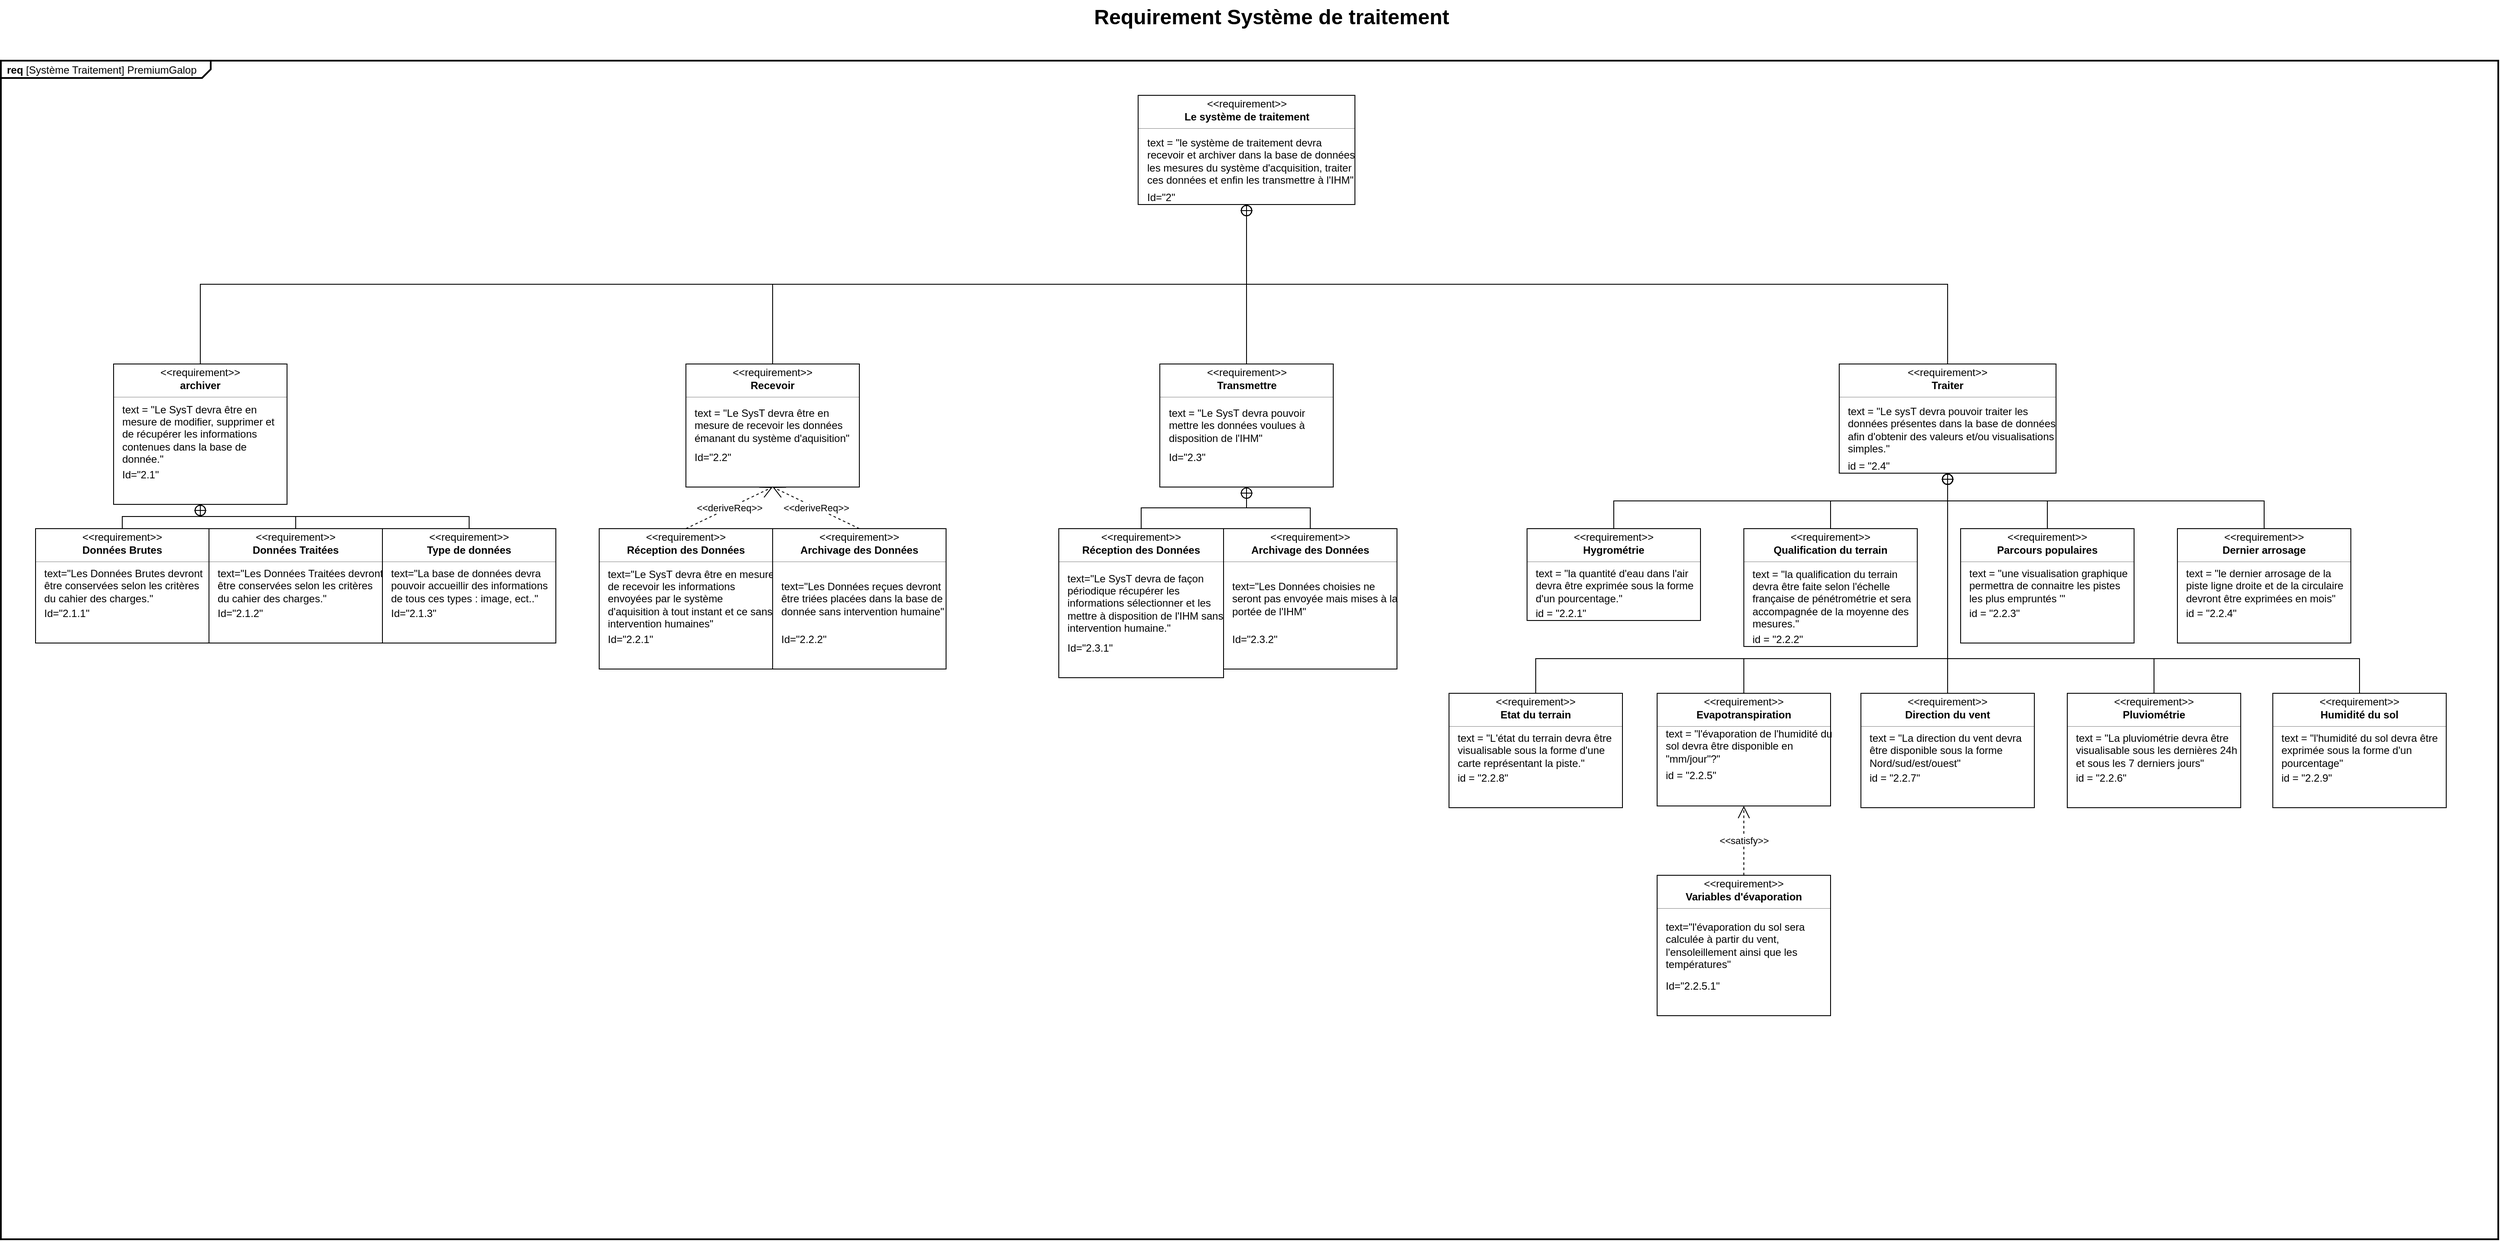 <mxfile version="26.0.10">
  <diagram name="Page-1" id="929967ad-93f9-6ef4-fab6-5d389245f69c">
    <mxGraphModel dx="3604.5" dy="868" grid="1" gridSize="10" guides="1" tooltips="1" connect="1" arrows="1" fold="1" page="1" pageScale="1.5" pageWidth="1169" pageHeight="826" background="none" math="0" shadow="0">
      <root>
        <mxCell id="0" style=";html=1;" />
        <mxCell id="1" style=";html=1;" parent="0" />
        <mxCell id="1672d66443f91eb5-23" value="Requirement Système de traitement" style="text;strokeColor=none;fillColor=none;html=1;fontSize=24;fontStyle=1;verticalAlign=middle;align=center;" parent="1" vertex="1">
          <mxGeometry x="150" y="30" width="1510" height="40" as="geometry" />
        </mxCell>
        <mxCell id="8Gsik2gFyO7fR51Xn3zr-1" value="&lt;p style=&quot;margin:0px;margin-top:4px;margin-left:7px;text-align:left;&quot;&gt;&lt;b style=&quot;text-wrap-mode: wrap;&quot;&gt;req&lt;/b&gt;&lt;span style=&quot;text-wrap-mode: wrap;&quot;&gt;&amp;nbsp;[Système Traitement] PremiumGalop&lt;/span&gt;&lt;/p&gt;" style="html=1;shape=mxgraph.sysml.package;overflow=fill;labelX=242.36;strokeWidth=2;align=center;" parent="1" vertex="1">
          <mxGeometry x="-560" y="100" width="2880" height="1360" as="geometry" />
        </mxCell>
        <mxCell id="8Gsik2gFyO7fR51Xn3zr-5" value="" style="fontStyle=1;align=center;verticalAlign=middle;childLayout=stackLayout;horizontal=1;horizontalStack=0;resizeParent=1;resizeParentMax=0;resizeLast=0;marginBottom=0;" parent="1" vertex="1">
          <mxGeometry x="751.5" y="140" width="250" height="126" as="geometry" />
        </mxCell>
        <mxCell id="8Gsik2gFyO7fR51Xn3zr-6" value="&amp;lt;&amp;lt;requirement&amp;gt;&amp;gt;" style="html=1;align=center;spacing=0;verticalAlign=middle;strokeColor=none;fillColor=none;whiteSpace=wrap;spacingTop=3;" parent="8Gsik2gFyO7fR51Xn3zr-5" vertex="1">
          <mxGeometry width="250" height="16" as="geometry" />
        </mxCell>
        <mxCell id="8Gsik2gFyO7fR51Xn3zr-7" value="Le système de traitement" style="html=1;align=center;spacing=0;verticalAlign=middle;strokeColor=none;fillColor=none;whiteSpace=wrap;fontStyle=1" parent="8Gsik2gFyO7fR51Xn3zr-5" vertex="1">
          <mxGeometry y="16" width="250" height="18" as="geometry" />
        </mxCell>
        <mxCell id="8Gsik2gFyO7fR51Xn3zr-8" value="" style="line;strokeWidth=0.25;fillColor=none;align=left;verticalAlign=middle;spacingTop=-1;spacingLeft=3;spacingRight=3;rotatable=0;labelPosition=right;points=[];portConstraint=eastwest;" parent="8Gsik2gFyO7fR51Xn3zr-5" vertex="1">
          <mxGeometry y="34" width="250" height="8" as="geometry" />
        </mxCell>
        <mxCell id="8Gsik2gFyO7fR51Xn3zr-9" value="&lt;span style=&quot;text-align: justify;&quot;&gt;text = &quot;le système de traitement devra recevoir et archiver dans la base de données les mesures du système d&#39;acquisition, traiter ces données et enfin les transmettre à l&#39;IHM&quot;&lt;/span&gt;" style="html=1;align=left;spacing=0;verticalAlign=middle;strokeColor=none;fillColor=none;whiteSpace=wrap;spacingLeft=10;" parent="8Gsik2gFyO7fR51Xn3zr-5" vertex="1">
          <mxGeometry y="42" width="250" height="68" as="geometry" />
        </mxCell>
        <mxCell id="8Gsik2gFyO7fR51Xn3zr-10" value="Id=&quot;2&quot;" style="html=1;align=left;spacing=0;verticalAlign=middle;strokeColor=none;fillColor=none;whiteSpace=wrap;spacingLeft=10;" parent="8Gsik2gFyO7fR51Xn3zr-5" vertex="1">
          <mxGeometry y="110" width="250" height="16" as="geometry" />
        </mxCell>
        <mxCell id="8Gsik2gFyO7fR51Xn3zr-12" value="" style="fontStyle=1;align=center;verticalAlign=middle;childLayout=stackLayout;horizontal=1;horizontalStack=0;resizeParent=1;resizeParentMax=0;resizeLast=0;marginBottom=0;" parent="1" vertex="1">
          <mxGeometry x="1560" y="450" width="250" height="126" as="geometry" />
        </mxCell>
        <mxCell id="8Gsik2gFyO7fR51Xn3zr-13" value="&amp;lt;&amp;lt;requirement&amp;gt;&amp;gt;" style="html=1;align=center;spacing=0;verticalAlign=middle;strokeColor=none;fillColor=none;whiteSpace=wrap;spacingTop=3;" parent="8Gsik2gFyO7fR51Xn3zr-12" vertex="1">
          <mxGeometry width="250" height="16" as="geometry" />
        </mxCell>
        <mxCell id="8Gsik2gFyO7fR51Xn3zr-14" value="Traiter" style="html=1;align=center;spacing=0;verticalAlign=middle;strokeColor=none;fillColor=none;whiteSpace=wrap;fontStyle=1" parent="8Gsik2gFyO7fR51Xn3zr-12" vertex="1">
          <mxGeometry y="16" width="250" height="18" as="geometry" />
        </mxCell>
        <mxCell id="8Gsik2gFyO7fR51Xn3zr-15" value="" style="line;strokeWidth=0.25;fillColor=none;align=left;verticalAlign=middle;spacingTop=-1;spacingLeft=3;spacingRight=3;rotatable=0;labelPosition=right;points=[];portConstraint=eastwest;" parent="8Gsik2gFyO7fR51Xn3zr-12" vertex="1">
          <mxGeometry y="34" width="250" height="8" as="geometry" />
        </mxCell>
        <mxCell id="8Gsik2gFyO7fR51Xn3zr-16" value="&lt;span style=&quot;text-align: justify;&quot;&gt;text = &quot;Le sysT devra pouvoir traiter les données présentes dans la base de données afin d&#39;obtenir des valeurs et/ou visualisations simples.&quot;&lt;/span&gt;" style="html=1;align=left;spacing=0;verticalAlign=middle;strokeColor=none;fillColor=none;whiteSpace=wrap;spacingLeft=10;" parent="8Gsik2gFyO7fR51Xn3zr-12" vertex="1">
          <mxGeometry y="42" width="250" height="68" as="geometry" />
        </mxCell>
        <mxCell id="8Gsik2gFyO7fR51Xn3zr-17" value="id = &quot;2.4&quot;" style="html=1;align=left;spacing=0;verticalAlign=middle;strokeColor=none;fillColor=none;whiteSpace=wrap;spacingLeft=10;" parent="8Gsik2gFyO7fR51Xn3zr-12" vertex="1">
          <mxGeometry y="110" width="250" height="16" as="geometry" />
        </mxCell>
        <mxCell id="8Gsik2gFyO7fR51Xn3zr-24" value="" style="fontStyle=1;align=center;verticalAlign=middle;childLayout=stackLayout;horizontal=1;horizontalStack=0;resizeParent=1;resizeParentMax=0;resizeLast=0;marginBottom=0;" parent="1" vertex="1">
          <mxGeometry x="1200" y="640" width="200" height="106" as="geometry" />
        </mxCell>
        <mxCell id="8Gsik2gFyO7fR51Xn3zr-25" value="&amp;lt;&amp;lt;requirement&amp;gt;&amp;gt;" style="html=1;align=center;spacing=0;verticalAlign=middle;strokeColor=none;fillColor=none;whiteSpace=wrap;spacingTop=3;" parent="8Gsik2gFyO7fR51Xn3zr-24" vertex="1">
          <mxGeometry width="200" height="16" as="geometry" />
        </mxCell>
        <mxCell id="8Gsik2gFyO7fR51Xn3zr-26" value="Hygrométrie" style="html=1;align=center;spacing=0;verticalAlign=middle;strokeColor=none;fillColor=none;whiteSpace=wrap;fontStyle=1" parent="8Gsik2gFyO7fR51Xn3zr-24" vertex="1">
          <mxGeometry y="16" width="200" height="18" as="geometry" />
        </mxCell>
        <mxCell id="8Gsik2gFyO7fR51Xn3zr-27" value="" style="line;strokeWidth=0.25;fillColor=none;align=left;verticalAlign=middle;spacingTop=-1;spacingLeft=3;spacingRight=3;rotatable=0;labelPosition=right;points=[];portConstraint=eastwest;" parent="8Gsik2gFyO7fR51Xn3zr-24" vertex="1">
          <mxGeometry y="34" width="200" height="8" as="geometry" />
        </mxCell>
        <mxCell id="8Gsik2gFyO7fR51Xn3zr-28" value="&lt;span style=&quot;text-align: justify;&quot;&gt;text = &quot;la quantité d&#39;eau dans l&#39;air devra être exprimée sous la forme d&#39;un pourcentage.&quot;&lt;/span&gt;" style="html=1;align=left;spacing=0;verticalAlign=middle;strokeColor=none;fillColor=none;whiteSpace=wrap;spacingLeft=10;" parent="8Gsik2gFyO7fR51Xn3zr-24" vertex="1">
          <mxGeometry y="42" width="200" height="48" as="geometry" />
        </mxCell>
        <mxCell id="8Gsik2gFyO7fR51Xn3zr-29" value="id = &quot;2.2.1&quot;" style="html=1;align=left;spacing=0;verticalAlign=middle;strokeColor=none;fillColor=none;whiteSpace=wrap;spacingLeft=10;" parent="8Gsik2gFyO7fR51Xn3zr-24" vertex="1">
          <mxGeometry y="90" width="200" height="16" as="geometry" />
        </mxCell>
        <mxCell id="8Gsik2gFyO7fR51Xn3zr-31" value="" style="fontStyle=1;align=center;verticalAlign=middle;childLayout=stackLayout;horizontal=1;horizontalStack=0;resizeParent=1;resizeParentMax=0;resizeLast=0;marginBottom=0;" parent="1" vertex="1">
          <mxGeometry x="1450" y="640" width="200" height="136" as="geometry" />
        </mxCell>
        <mxCell id="8Gsik2gFyO7fR51Xn3zr-32" value="&amp;lt;&amp;lt;requirement&amp;gt;&amp;gt;" style="html=1;align=center;spacing=0;verticalAlign=middle;strokeColor=none;fillColor=none;whiteSpace=wrap;spacingTop=3;" parent="8Gsik2gFyO7fR51Xn3zr-31" vertex="1">
          <mxGeometry width="200" height="16" as="geometry" />
        </mxCell>
        <mxCell id="8Gsik2gFyO7fR51Xn3zr-33" value="Qualification du terrain" style="html=1;align=center;spacing=0;verticalAlign=middle;strokeColor=none;fillColor=none;whiteSpace=wrap;fontStyle=1" parent="8Gsik2gFyO7fR51Xn3zr-31" vertex="1">
          <mxGeometry y="16" width="200" height="18" as="geometry" />
        </mxCell>
        <mxCell id="8Gsik2gFyO7fR51Xn3zr-34" value="" style="line;strokeWidth=0.25;fillColor=none;align=left;verticalAlign=middle;spacingTop=-1;spacingLeft=3;spacingRight=3;rotatable=0;labelPosition=right;points=[];portConstraint=eastwest;" parent="8Gsik2gFyO7fR51Xn3zr-31" vertex="1">
          <mxGeometry y="34" width="200" height="8" as="geometry" />
        </mxCell>
        <mxCell id="8Gsik2gFyO7fR51Xn3zr-35" value="&lt;span style=&quot;color: light-dark(rgb(0, 0, 0), rgb(255, 255, 255)); text-align: justify; background-color: transparent;&quot;&gt;text = &quot;la qualification du terrain devra être f&lt;/span&gt;&lt;span style=&quot;color: light-dark(rgb(0, 0, 0), rgb(255, 255, 255)); text-align: justify; background-color: transparent;&quot;&gt;aite selon l&#39;échelle française de pénétrométrie et sera accompagnée de la moyenne des mesures.&quot;&lt;/span&gt;" style="html=1;align=left;spacing=0;verticalAlign=middle;strokeColor=none;fillColor=none;whiteSpace=wrap;spacingLeft=10;" parent="8Gsik2gFyO7fR51Xn3zr-31" vertex="1">
          <mxGeometry y="42" width="200" height="78" as="geometry" />
        </mxCell>
        <mxCell id="8Gsik2gFyO7fR51Xn3zr-36" value="id = &quot;2.2.2&quot;" style="html=1;align=left;spacing=0;verticalAlign=middle;strokeColor=none;fillColor=none;whiteSpace=wrap;spacingLeft=10;" parent="8Gsik2gFyO7fR51Xn3zr-31" vertex="1">
          <mxGeometry y="120" width="200" height="16" as="geometry" />
        </mxCell>
        <mxCell id="8Gsik2gFyO7fR51Xn3zr-38" value="" style="fontStyle=1;align=center;verticalAlign=middle;childLayout=stackLayout;horizontal=1;horizontalStack=0;resizeParent=1;resizeParentMax=0;resizeLast=0;marginBottom=0;" parent="1" vertex="1">
          <mxGeometry x="1700" y="640" width="200" height="132" as="geometry" />
        </mxCell>
        <mxCell id="8Gsik2gFyO7fR51Xn3zr-39" value="&amp;lt;&amp;lt;requirement&amp;gt;&amp;gt;" style="html=1;align=center;spacing=0;verticalAlign=middle;strokeColor=none;fillColor=none;whiteSpace=wrap;spacingTop=3;" parent="8Gsik2gFyO7fR51Xn3zr-38" vertex="1">
          <mxGeometry width="200" height="16" as="geometry" />
        </mxCell>
        <mxCell id="8Gsik2gFyO7fR51Xn3zr-40" value="Parcours populaires" style="html=1;align=center;spacing=0;verticalAlign=middle;strokeColor=none;fillColor=none;whiteSpace=wrap;fontStyle=1" parent="8Gsik2gFyO7fR51Xn3zr-38" vertex="1">
          <mxGeometry y="16" width="200" height="18" as="geometry" />
        </mxCell>
        <mxCell id="8Gsik2gFyO7fR51Xn3zr-41" value="" style="line;strokeWidth=0.25;fillColor=none;align=left;verticalAlign=middle;spacingTop=-1;spacingLeft=3;spacingRight=3;rotatable=0;labelPosition=right;points=[];portConstraint=eastwest;" parent="8Gsik2gFyO7fR51Xn3zr-38" vertex="1">
          <mxGeometry y="34" width="200" height="8" as="geometry" />
        </mxCell>
        <mxCell id="8Gsik2gFyO7fR51Xn3zr-42" value="&lt;span style=&quot;text-align: justify;&quot;&gt;text = &quot;une visualisation graphique permettra de connaitre les pistes les plus empruntés &#39;&quot;&lt;/span&gt;" style="html=1;align=left;spacing=0;verticalAlign=middle;strokeColor=none;fillColor=none;whiteSpace=wrap;spacingLeft=10;" parent="8Gsik2gFyO7fR51Xn3zr-38" vertex="1">
          <mxGeometry y="42" width="200" height="48" as="geometry" />
        </mxCell>
        <mxCell id="8Gsik2gFyO7fR51Xn3zr-43" value="id = &quot;2.2.3&quot;" style="html=1;align=left;spacing=0;verticalAlign=middle;strokeColor=none;fillColor=none;whiteSpace=wrap;spacingLeft=10;" parent="8Gsik2gFyO7fR51Xn3zr-38" vertex="1">
          <mxGeometry y="90" width="200" height="16" as="geometry" />
        </mxCell>
        <mxCell id="8Gsik2gFyO7fR51Xn3zr-44" value="" style="html=1;align=center;spacing=0;verticalAlign=middle;strokeColor=none;fillColor=none;whiteSpace=wrap;" parent="8Gsik2gFyO7fR51Xn3zr-38" vertex="1">
          <mxGeometry y="106" width="200" height="26" as="geometry" />
        </mxCell>
        <mxCell id="8Gsik2gFyO7fR51Xn3zr-46" value="" style="fontStyle=1;align=center;verticalAlign=middle;childLayout=stackLayout;horizontal=1;horizontalStack=0;resizeParent=1;resizeParentMax=0;resizeLast=0;marginBottom=0;" parent="1" vertex="1">
          <mxGeometry x="2060" y="830" width="200" height="132" as="geometry" />
        </mxCell>
        <mxCell id="8Gsik2gFyO7fR51Xn3zr-47" value="&amp;lt;&amp;lt;requirement&amp;gt;&amp;gt;" style="html=1;align=center;spacing=0;verticalAlign=middle;strokeColor=none;fillColor=none;whiteSpace=wrap;spacingTop=3;" parent="8Gsik2gFyO7fR51Xn3zr-46" vertex="1">
          <mxGeometry width="200" height="16" as="geometry" />
        </mxCell>
        <mxCell id="8Gsik2gFyO7fR51Xn3zr-48" value="Humidité du sol" style="html=1;align=center;spacing=0;verticalAlign=middle;strokeColor=none;fillColor=none;whiteSpace=wrap;fontStyle=1" parent="8Gsik2gFyO7fR51Xn3zr-46" vertex="1">
          <mxGeometry y="16" width="200" height="18" as="geometry" />
        </mxCell>
        <mxCell id="8Gsik2gFyO7fR51Xn3zr-49" value="" style="line;strokeWidth=0.25;fillColor=none;align=left;verticalAlign=middle;spacingTop=-1;spacingLeft=3;spacingRight=3;rotatable=0;labelPosition=right;points=[];portConstraint=eastwest;" parent="8Gsik2gFyO7fR51Xn3zr-46" vertex="1">
          <mxGeometry y="34" width="200" height="8" as="geometry" />
        </mxCell>
        <mxCell id="8Gsik2gFyO7fR51Xn3zr-50" value="&lt;span style=&quot;text-align: justify;&quot;&gt;text = &quot;l&#39;humidité du sol devra être exprimée sous la forme d&#39;un pourcentage&quot;&lt;/span&gt;" style="html=1;align=left;spacing=0;verticalAlign=middle;strokeColor=none;fillColor=none;whiteSpace=wrap;spacingLeft=10;" parent="8Gsik2gFyO7fR51Xn3zr-46" vertex="1">
          <mxGeometry y="42" width="200" height="48" as="geometry" />
        </mxCell>
        <mxCell id="8Gsik2gFyO7fR51Xn3zr-51" value="id = &quot;2.2.9&quot;" style="html=1;align=left;spacing=0;verticalAlign=middle;strokeColor=none;fillColor=none;whiteSpace=wrap;spacingLeft=10;" parent="8Gsik2gFyO7fR51Xn3zr-46" vertex="1">
          <mxGeometry y="90" width="200" height="16" as="geometry" />
        </mxCell>
        <mxCell id="8Gsik2gFyO7fR51Xn3zr-52" value="" style="html=1;align=center;spacing=0;verticalAlign=middle;strokeColor=none;fillColor=none;whiteSpace=wrap;" parent="8Gsik2gFyO7fR51Xn3zr-46" vertex="1">
          <mxGeometry y="106" width="200" height="26" as="geometry" />
        </mxCell>
        <mxCell id="8Gsik2gFyO7fR51Xn3zr-53" value="" style="fontStyle=1;align=center;verticalAlign=middle;childLayout=stackLayout;horizontal=1;horizontalStack=0;resizeParent=1;resizeParentMax=0;resizeLast=0;marginBottom=0;" parent="1" vertex="1">
          <mxGeometry x="1110" y="830" width="200" height="132" as="geometry" />
        </mxCell>
        <mxCell id="8Gsik2gFyO7fR51Xn3zr-54" value="&amp;lt;&amp;lt;requirement&amp;gt;&amp;gt;" style="html=1;align=center;spacing=0;verticalAlign=middle;strokeColor=none;fillColor=none;whiteSpace=wrap;spacingTop=3;" parent="8Gsik2gFyO7fR51Xn3zr-53" vertex="1">
          <mxGeometry width="200" height="16" as="geometry" />
        </mxCell>
        <mxCell id="8Gsik2gFyO7fR51Xn3zr-55" value="Etat du terrain" style="html=1;align=center;spacing=0;verticalAlign=middle;strokeColor=none;fillColor=none;whiteSpace=wrap;fontStyle=1" parent="8Gsik2gFyO7fR51Xn3zr-53" vertex="1">
          <mxGeometry y="16" width="200" height="18" as="geometry" />
        </mxCell>
        <mxCell id="8Gsik2gFyO7fR51Xn3zr-56" value="" style="line;strokeWidth=0.25;fillColor=none;align=left;verticalAlign=middle;spacingTop=-1;spacingLeft=3;spacingRight=3;rotatable=0;labelPosition=right;points=[];portConstraint=eastwest;" parent="8Gsik2gFyO7fR51Xn3zr-53" vertex="1">
          <mxGeometry y="34" width="200" height="8" as="geometry" />
        </mxCell>
        <mxCell id="8Gsik2gFyO7fR51Xn3zr-57" value="&lt;span style=&quot;text-align: justify;&quot;&gt;text = &quot;L&#39;état du terrain devra être visualisable sous la forme d&#39;une carte représentant la piste.&quot;&lt;/span&gt;" style="html=1;align=left;spacing=0;verticalAlign=middle;strokeColor=none;fillColor=none;whiteSpace=wrap;spacingLeft=10;" parent="8Gsik2gFyO7fR51Xn3zr-53" vertex="1">
          <mxGeometry y="42" width="200" height="48" as="geometry" />
        </mxCell>
        <mxCell id="8Gsik2gFyO7fR51Xn3zr-58" value="id = &quot;2.2.8&quot;" style="html=1;align=left;spacing=0;verticalAlign=middle;strokeColor=none;fillColor=none;whiteSpace=wrap;spacingLeft=10;" parent="8Gsik2gFyO7fR51Xn3zr-53" vertex="1">
          <mxGeometry y="90" width="200" height="16" as="geometry" />
        </mxCell>
        <mxCell id="8Gsik2gFyO7fR51Xn3zr-59" value="" style="html=1;align=center;spacing=0;verticalAlign=middle;strokeColor=none;fillColor=none;whiteSpace=wrap;" parent="8Gsik2gFyO7fR51Xn3zr-53" vertex="1">
          <mxGeometry y="106" width="200" height="26" as="geometry" />
        </mxCell>
        <mxCell id="8Gsik2gFyO7fR51Xn3zr-60" value="" style="fontStyle=1;align=center;verticalAlign=middle;childLayout=stackLayout;horizontal=1;horizontalStack=0;resizeParent=1;resizeParentMax=0;resizeLast=0;marginBottom=0;" parent="1" vertex="1">
          <mxGeometry x="1585" y="830" width="200" height="132" as="geometry" />
        </mxCell>
        <mxCell id="8Gsik2gFyO7fR51Xn3zr-61" value="&amp;lt;&amp;lt;requirement&amp;gt;&amp;gt;" style="html=1;align=center;spacing=0;verticalAlign=middle;strokeColor=none;fillColor=none;whiteSpace=wrap;spacingTop=3;" parent="8Gsik2gFyO7fR51Xn3zr-60" vertex="1">
          <mxGeometry width="200" height="16" as="geometry" />
        </mxCell>
        <mxCell id="8Gsik2gFyO7fR51Xn3zr-62" value="Direction du vent" style="html=1;align=center;spacing=0;verticalAlign=middle;strokeColor=none;fillColor=none;whiteSpace=wrap;fontStyle=1" parent="8Gsik2gFyO7fR51Xn3zr-60" vertex="1">
          <mxGeometry y="16" width="200" height="18" as="geometry" />
        </mxCell>
        <mxCell id="8Gsik2gFyO7fR51Xn3zr-63" value="" style="line;strokeWidth=0.25;fillColor=none;align=left;verticalAlign=middle;spacingTop=-1;spacingLeft=3;spacingRight=3;rotatable=0;labelPosition=right;points=[];portConstraint=eastwest;" parent="8Gsik2gFyO7fR51Xn3zr-60" vertex="1">
          <mxGeometry y="34" width="200" height="8" as="geometry" />
        </mxCell>
        <mxCell id="8Gsik2gFyO7fR51Xn3zr-64" value="&lt;span style=&quot;text-align: justify;&quot;&gt;text = &quot;La direction du vent devra être disponible sous la forme Nord/sud/est/ouest&quot;&lt;/span&gt;" style="html=1;align=left;spacing=0;verticalAlign=middle;strokeColor=none;fillColor=none;whiteSpace=wrap;spacingLeft=10;" parent="8Gsik2gFyO7fR51Xn3zr-60" vertex="1">
          <mxGeometry y="42" width="200" height="48" as="geometry" />
        </mxCell>
        <mxCell id="8Gsik2gFyO7fR51Xn3zr-65" value="id = &quot;2.2.7&quot;" style="html=1;align=left;spacing=0;verticalAlign=middle;strokeColor=none;fillColor=none;whiteSpace=wrap;spacingLeft=10;" parent="8Gsik2gFyO7fR51Xn3zr-60" vertex="1">
          <mxGeometry y="90" width="200" height="16" as="geometry" />
        </mxCell>
        <mxCell id="8Gsik2gFyO7fR51Xn3zr-66" value="" style="html=1;align=center;spacing=0;verticalAlign=middle;strokeColor=none;fillColor=none;whiteSpace=wrap;" parent="8Gsik2gFyO7fR51Xn3zr-60" vertex="1">
          <mxGeometry y="106" width="200" height="26" as="geometry" />
        </mxCell>
        <mxCell id="8Gsik2gFyO7fR51Xn3zr-67" value="" style="fontStyle=1;align=center;verticalAlign=middle;childLayout=stackLayout;horizontal=1;horizontalStack=0;resizeParent=1;resizeParentMax=0;resizeLast=0;marginBottom=0;" parent="1" vertex="1">
          <mxGeometry x="1950" y="640" width="200" height="132" as="geometry" />
        </mxCell>
        <mxCell id="8Gsik2gFyO7fR51Xn3zr-68" value="&amp;lt;&amp;lt;requirement&amp;gt;&amp;gt;" style="html=1;align=center;spacing=0;verticalAlign=middle;strokeColor=none;fillColor=none;whiteSpace=wrap;spacingTop=3;" parent="8Gsik2gFyO7fR51Xn3zr-67" vertex="1">
          <mxGeometry width="200" height="16" as="geometry" />
        </mxCell>
        <mxCell id="8Gsik2gFyO7fR51Xn3zr-69" value="Dernier arrosage" style="html=1;align=center;spacing=0;verticalAlign=middle;strokeColor=none;fillColor=none;whiteSpace=wrap;fontStyle=1" parent="8Gsik2gFyO7fR51Xn3zr-67" vertex="1">
          <mxGeometry y="16" width="200" height="18" as="geometry" />
        </mxCell>
        <mxCell id="8Gsik2gFyO7fR51Xn3zr-70" value="" style="line;strokeWidth=0.25;fillColor=none;align=left;verticalAlign=middle;spacingTop=-1;spacingLeft=3;spacingRight=3;rotatable=0;labelPosition=right;points=[];portConstraint=eastwest;" parent="8Gsik2gFyO7fR51Xn3zr-67" vertex="1">
          <mxGeometry y="34" width="200" height="8" as="geometry" />
        </mxCell>
        <mxCell id="8Gsik2gFyO7fR51Xn3zr-71" value="&lt;span style=&quot;text-align: justify;&quot;&gt;text = &quot;le dernier arrosage de la piste ligne droite et de la circulaire devront être exprimées en mois&quot;&lt;/span&gt;" style="html=1;align=left;spacing=0;verticalAlign=middle;strokeColor=none;fillColor=none;whiteSpace=wrap;spacingLeft=10;" parent="8Gsik2gFyO7fR51Xn3zr-67" vertex="1">
          <mxGeometry y="42" width="200" height="48" as="geometry" />
        </mxCell>
        <mxCell id="8Gsik2gFyO7fR51Xn3zr-72" value="id = &quot;2.2.4&quot;" style="html=1;align=left;spacing=0;verticalAlign=middle;strokeColor=none;fillColor=none;whiteSpace=wrap;spacingLeft=10;" parent="8Gsik2gFyO7fR51Xn3zr-67" vertex="1">
          <mxGeometry y="90" width="200" height="16" as="geometry" />
        </mxCell>
        <mxCell id="8Gsik2gFyO7fR51Xn3zr-73" value="" style="html=1;align=center;spacing=0;verticalAlign=middle;strokeColor=none;fillColor=none;whiteSpace=wrap;" parent="8Gsik2gFyO7fR51Xn3zr-67" vertex="1">
          <mxGeometry y="106" width="200" height="26" as="geometry" />
        </mxCell>
        <mxCell id="8Gsik2gFyO7fR51Xn3zr-74" value="" style="fontStyle=1;align=center;verticalAlign=middle;childLayout=stackLayout;horizontal=1;horizontalStack=0;resizeParent=1;resizeParentMax=0;resizeLast=0;marginBottom=0;" parent="1" vertex="1">
          <mxGeometry x="1350" y="830" width="200" height="130" as="geometry" />
        </mxCell>
        <mxCell id="8Gsik2gFyO7fR51Xn3zr-75" value="&amp;lt;&amp;lt;requirement&amp;gt;&amp;gt;" style="html=1;align=center;spacing=0;verticalAlign=middle;strokeColor=none;fillColor=none;whiteSpace=wrap;spacingTop=3;" parent="8Gsik2gFyO7fR51Xn3zr-74" vertex="1">
          <mxGeometry width="200" height="16" as="geometry" />
        </mxCell>
        <mxCell id="8Gsik2gFyO7fR51Xn3zr-76" value="Evapotranspiration" style="html=1;align=center;spacing=0;verticalAlign=middle;strokeColor=none;fillColor=none;whiteSpace=wrap;fontStyle=1" parent="8Gsik2gFyO7fR51Xn3zr-74" vertex="1">
          <mxGeometry y="16" width="200" height="18" as="geometry" />
        </mxCell>
        <mxCell id="8Gsik2gFyO7fR51Xn3zr-77" value="" style="line;strokeWidth=0.25;fillColor=none;align=left;verticalAlign=middle;spacingTop=-1;spacingLeft=3;spacingRight=3;rotatable=0;labelPosition=right;points=[];portConstraint=eastwest;" parent="8Gsik2gFyO7fR51Xn3zr-74" vertex="1">
          <mxGeometry y="34" width="200" height="8" as="geometry" />
        </mxCell>
        <mxCell id="8Gsik2gFyO7fR51Xn3zr-78" value="&lt;span style=&quot;text-align: justify;&quot;&gt;text = &quot;l&#39;évaporation de l&#39;humidité du sol devra être disponible en &quot;mm/jour&quot;?&quot;&lt;/span&gt;" style="html=1;align=left;spacing=0;verticalAlign=middle;strokeColor=none;fillColor=none;whiteSpace=wrap;spacingLeft=10;" parent="8Gsik2gFyO7fR51Xn3zr-74" vertex="1">
          <mxGeometry y="42" width="200" height="38" as="geometry" />
        </mxCell>
        <mxCell id="8Gsik2gFyO7fR51Xn3zr-79" value="id = &quot;2.2.5&quot;" style="html=1;align=left;spacing=0;verticalAlign=middle;strokeColor=none;fillColor=none;whiteSpace=wrap;spacingLeft=10;" parent="8Gsik2gFyO7fR51Xn3zr-74" vertex="1">
          <mxGeometry y="80" width="200" height="30" as="geometry" />
        </mxCell>
        <mxCell id="8Gsik2gFyO7fR51Xn3zr-80" value="" style="html=1;align=center;spacing=0;verticalAlign=middle;strokeColor=none;fillColor=none;whiteSpace=wrap;" parent="8Gsik2gFyO7fR51Xn3zr-74" vertex="1">
          <mxGeometry y="110" width="200" height="20" as="geometry" />
        </mxCell>
        <mxCell id="8Gsik2gFyO7fR51Xn3zr-81" value="" style="fontStyle=1;align=center;verticalAlign=middle;childLayout=stackLayout;horizontal=1;horizontalStack=0;resizeParent=1;resizeParentMax=0;resizeLast=0;marginBottom=0;" parent="1" vertex="1">
          <mxGeometry x="1823" y="830" width="200" height="132" as="geometry" />
        </mxCell>
        <mxCell id="8Gsik2gFyO7fR51Xn3zr-82" value="&amp;lt;&amp;lt;requirement&amp;gt;&amp;gt;" style="html=1;align=center;spacing=0;verticalAlign=middle;strokeColor=none;fillColor=none;whiteSpace=wrap;spacingTop=3;" parent="8Gsik2gFyO7fR51Xn3zr-81" vertex="1">
          <mxGeometry width="200" height="16" as="geometry" />
        </mxCell>
        <mxCell id="8Gsik2gFyO7fR51Xn3zr-83" value="Pluviométrie" style="html=1;align=center;spacing=0;verticalAlign=middle;strokeColor=none;fillColor=none;whiteSpace=wrap;fontStyle=1" parent="8Gsik2gFyO7fR51Xn3zr-81" vertex="1">
          <mxGeometry y="16" width="200" height="18" as="geometry" />
        </mxCell>
        <mxCell id="8Gsik2gFyO7fR51Xn3zr-84" value="" style="line;strokeWidth=0.25;fillColor=none;align=left;verticalAlign=middle;spacingTop=-1;spacingLeft=3;spacingRight=3;rotatable=0;labelPosition=right;points=[];portConstraint=eastwest;" parent="8Gsik2gFyO7fR51Xn3zr-81" vertex="1">
          <mxGeometry y="34" width="200" height="8" as="geometry" />
        </mxCell>
        <mxCell id="8Gsik2gFyO7fR51Xn3zr-85" value="&lt;span style=&quot;text-align: justify;&quot;&gt;text = &quot;La pluviométrie devra être visualisable sous les dernières 24h et sous les 7 derniers jours&quot;&lt;/span&gt;" style="html=1;align=left;spacing=0;verticalAlign=middle;strokeColor=none;fillColor=none;whiteSpace=wrap;spacingLeft=10;" parent="8Gsik2gFyO7fR51Xn3zr-81" vertex="1">
          <mxGeometry y="42" width="200" height="48" as="geometry" />
        </mxCell>
        <mxCell id="8Gsik2gFyO7fR51Xn3zr-86" value="id = &quot;2.2.6&quot;" style="html=1;align=left;spacing=0;verticalAlign=middle;strokeColor=none;fillColor=none;whiteSpace=wrap;spacingLeft=10;" parent="8Gsik2gFyO7fR51Xn3zr-81" vertex="1">
          <mxGeometry y="90" width="200" height="16" as="geometry" />
        </mxCell>
        <mxCell id="8Gsik2gFyO7fR51Xn3zr-87" value="" style="html=1;align=center;spacing=0;verticalAlign=middle;strokeColor=none;fillColor=none;whiteSpace=wrap;" parent="8Gsik2gFyO7fR51Xn3zr-81" vertex="1">
          <mxGeometry y="106" width="200" height="26" as="geometry" />
        </mxCell>
        <mxCell id="8Gsik2gFyO7fR51Xn3zr-90" value="" style="fontStyle=1;align=center;verticalAlign=middle;childLayout=stackLayout;horizontal=1;horizontalStack=0;resizeParent=1;resizeParentMax=0;resizeLast=0;marginBottom=0;" parent="1" vertex="1">
          <mxGeometry x="-430" y="450" width="200" height="162" as="geometry" />
        </mxCell>
        <mxCell id="8Gsik2gFyO7fR51Xn3zr-91" value="&amp;lt;&amp;lt;requirement&amp;gt;&amp;gt;" style="html=1;align=center;spacing=0;verticalAlign=middle;strokeColor=none;fillColor=none;whiteSpace=wrap;spacingTop=3;" parent="8Gsik2gFyO7fR51Xn3zr-90" vertex="1">
          <mxGeometry width="200" height="16" as="geometry" />
        </mxCell>
        <mxCell id="8Gsik2gFyO7fR51Xn3zr-92" value="archiver" style="html=1;align=center;spacing=0;verticalAlign=middle;strokeColor=none;fillColor=none;whiteSpace=wrap;fontStyle=1" parent="8Gsik2gFyO7fR51Xn3zr-90" vertex="1">
          <mxGeometry y="16" width="200" height="18" as="geometry" />
        </mxCell>
        <mxCell id="8Gsik2gFyO7fR51Xn3zr-93" value="" style="line;strokeWidth=0.25;fillColor=none;align=left;verticalAlign=middle;spacingTop=-1;spacingLeft=3;spacingRight=3;rotatable=0;labelPosition=right;points=[];portConstraint=eastwest;" parent="8Gsik2gFyO7fR51Xn3zr-90" vertex="1">
          <mxGeometry y="34" width="200" height="8" as="geometry" />
        </mxCell>
        <mxCell id="8Gsik2gFyO7fR51Xn3zr-94" value="&lt;span style=&quot;text-align: justify;&quot;&gt;text = &quot;Le SysT devra être en mesure de modifier, supprimer et de récupérer les informations contenues dans la base de donnée.&quot;&lt;/span&gt;" style="html=1;align=left;spacing=0;verticalAlign=middle;strokeColor=none;fillColor=none;whiteSpace=wrap;spacingLeft=10;" parent="8Gsik2gFyO7fR51Xn3zr-90" vertex="1">
          <mxGeometry y="42" width="200" height="78" as="geometry" />
        </mxCell>
        <mxCell id="8Gsik2gFyO7fR51Xn3zr-95" value="Id=&quot;2.1&quot;" style="html=1;align=left;spacing=0;verticalAlign=middle;strokeColor=none;fillColor=none;whiteSpace=wrap;spacingLeft=10;" parent="8Gsik2gFyO7fR51Xn3zr-90" vertex="1">
          <mxGeometry y="120" width="200" height="16" as="geometry" />
        </mxCell>
        <mxCell id="8Gsik2gFyO7fR51Xn3zr-96" value="" style="html=1;align=center;spacing=0;verticalAlign=middle;strokeColor=none;fillColor=none;whiteSpace=wrap;" parent="8Gsik2gFyO7fR51Xn3zr-90" vertex="1">
          <mxGeometry y="136" width="200" height="26" as="geometry" />
        </mxCell>
        <mxCell id="8Gsik2gFyO7fR51Xn3zr-97" value="" style="fontStyle=1;align=center;verticalAlign=middle;childLayout=stackLayout;horizontal=1;horizontalStack=0;resizeParent=1;resizeParentMax=0;resizeLast=0;marginBottom=0;" parent="1" vertex="1">
          <mxGeometry x="776.5" y="450" width="200" height="142" as="geometry" />
        </mxCell>
        <mxCell id="8Gsik2gFyO7fR51Xn3zr-98" value="&amp;lt;&amp;lt;requirement&amp;gt;&amp;gt;" style="html=1;align=center;spacing=0;verticalAlign=middle;strokeColor=none;fillColor=none;whiteSpace=wrap;spacingTop=3;" parent="8Gsik2gFyO7fR51Xn3zr-97" vertex="1">
          <mxGeometry width="200" height="16" as="geometry" />
        </mxCell>
        <mxCell id="8Gsik2gFyO7fR51Xn3zr-99" value="Transmettre" style="html=1;align=center;spacing=0;verticalAlign=middle;strokeColor=none;fillColor=none;whiteSpace=wrap;fontStyle=1" parent="8Gsik2gFyO7fR51Xn3zr-97" vertex="1">
          <mxGeometry y="16" width="200" height="18" as="geometry" />
        </mxCell>
        <mxCell id="8Gsik2gFyO7fR51Xn3zr-100" value="" style="line;strokeWidth=0.25;fillColor=none;align=left;verticalAlign=middle;spacingTop=-1;spacingLeft=3;spacingRight=3;rotatable=0;labelPosition=right;points=[];portConstraint=eastwest;" parent="8Gsik2gFyO7fR51Xn3zr-97" vertex="1">
          <mxGeometry y="34" width="200" height="8" as="geometry" />
        </mxCell>
        <mxCell id="8Gsik2gFyO7fR51Xn3zr-101" value="text = &quot;Le SysT devra pouvoir mettre les données voulues à disposition de l&#39;IHM&quot;" style="html=1;align=left;spacing=0;verticalAlign=middle;strokeColor=none;fillColor=none;whiteSpace=wrap;spacingLeft=10;" parent="8Gsik2gFyO7fR51Xn3zr-97" vertex="1">
          <mxGeometry y="42" width="200" height="58" as="geometry" />
        </mxCell>
        <mxCell id="8Gsik2gFyO7fR51Xn3zr-102" value="Id=&quot;2.3&quot;" style="html=1;align=left;spacing=0;verticalAlign=middle;strokeColor=none;fillColor=none;whiteSpace=wrap;spacingLeft=10;" parent="8Gsik2gFyO7fR51Xn3zr-97" vertex="1">
          <mxGeometry y="100" width="200" height="16" as="geometry" />
        </mxCell>
        <mxCell id="8Gsik2gFyO7fR51Xn3zr-103" value="" style="html=1;align=center;spacing=0;verticalAlign=middle;strokeColor=none;fillColor=none;whiteSpace=wrap;" parent="8Gsik2gFyO7fR51Xn3zr-97" vertex="1">
          <mxGeometry y="116" width="200" height="26" as="geometry" />
        </mxCell>
        <mxCell id="8Gsik2gFyO7fR51Xn3zr-104" value="" style="fontStyle=1;align=center;verticalAlign=middle;childLayout=stackLayout;horizontal=1;horizontalStack=0;resizeParent=1;resizeParentMax=0;resizeLast=0;marginBottom=0;" parent="1" vertex="1">
          <mxGeometry x="230" y="450" width="200" height="142" as="geometry" />
        </mxCell>
        <mxCell id="8Gsik2gFyO7fR51Xn3zr-105" value="&amp;lt;&amp;lt;requirement&amp;gt;&amp;gt;" style="html=1;align=center;spacing=0;verticalAlign=middle;strokeColor=none;fillColor=none;whiteSpace=wrap;spacingTop=3;" parent="8Gsik2gFyO7fR51Xn3zr-104" vertex="1">
          <mxGeometry width="200" height="16" as="geometry" />
        </mxCell>
        <mxCell id="8Gsik2gFyO7fR51Xn3zr-106" value="Recevoir" style="html=1;align=center;spacing=0;verticalAlign=middle;strokeColor=none;fillColor=none;whiteSpace=wrap;fontStyle=1" parent="8Gsik2gFyO7fR51Xn3zr-104" vertex="1">
          <mxGeometry y="16" width="200" height="18" as="geometry" />
        </mxCell>
        <mxCell id="8Gsik2gFyO7fR51Xn3zr-107" value="" style="line;strokeWidth=0.25;fillColor=none;align=left;verticalAlign=middle;spacingTop=-1;spacingLeft=3;spacingRight=3;rotatable=0;labelPosition=right;points=[];portConstraint=eastwest;" parent="8Gsik2gFyO7fR51Xn3zr-104" vertex="1">
          <mxGeometry y="34" width="200" height="8" as="geometry" />
        </mxCell>
        <mxCell id="8Gsik2gFyO7fR51Xn3zr-108" value="&lt;span style=&quot;text-align: justify;&quot;&gt;text = &quot;Le SysT devra être en mesure de recevoir les données émanant du système d&#39;aquisition&quot;&lt;/span&gt;" style="html=1;align=left;spacing=0;verticalAlign=middle;strokeColor=none;fillColor=none;whiteSpace=wrap;spacingLeft=10;" parent="8Gsik2gFyO7fR51Xn3zr-104" vertex="1">
          <mxGeometry y="42" width="200" height="58" as="geometry" />
        </mxCell>
        <mxCell id="8Gsik2gFyO7fR51Xn3zr-109" value="Id=&quot;2.2&quot;" style="html=1;align=left;spacing=0;verticalAlign=middle;strokeColor=none;fillColor=none;whiteSpace=wrap;spacingLeft=10;" parent="8Gsik2gFyO7fR51Xn3zr-104" vertex="1">
          <mxGeometry y="100" width="200" height="16" as="geometry" />
        </mxCell>
        <mxCell id="8Gsik2gFyO7fR51Xn3zr-110" value="" style="html=1;align=center;spacing=0;verticalAlign=middle;strokeColor=none;fillColor=none;whiteSpace=wrap;" parent="8Gsik2gFyO7fR51Xn3zr-104" vertex="1">
          <mxGeometry y="116" width="200" height="26" as="geometry" />
        </mxCell>
        <mxCell id="7C7tb2xBEg-E1_7drB_p-3" value="" style="fontStyle=1;align=center;verticalAlign=middle;childLayout=stackLayout;horizontal=1;horizontalStack=0;resizeParent=1;resizeParentMax=0;resizeLast=0;marginBottom=0;" parent="1" vertex="1">
          <mxGeometry x="-520" y="640" width="200" height="132" as="geometry" />
        </mxCell>
        <mxCell id="7C7tb2xBEg-E1_7drB_p-4" value="&amp;lt;&amp;lt;requirement&amp;gt;&amp;gt;" style="html=1;align=center;spacing=0;verticalAlign=middle;strokeColor=none;fillColor=none;whiteSpace=wrap;spacingTop=3;" parent="7C7tb2xBEg-E1_7drB_p-3" vertex="1">
          <mxGeometry width="200" height="16" as="geometry" />
        </mxCell>
        <mxCell id="7C7tb2xBEg-E1_7drB_p-5" value="Données Brutes" style="html=1;align=center;spacing=0;verticalAlign=middle;strokeColor=none;fillColor=none;whiteSpace=wrap;fontStyle=1" parent="7C7tb2xBEg-E1_7drB_p-3" vertex="1">
          <mxGeometry y="16" width="200" height="18" as="geometry" />
        </mxCell>
        <mxCell id="7C7tb2xBEg-E1_7drB_p-6" value="" style="line;strokeWidth=0.25;fillColor=none;align=left;verticalAlign=middle;spacingTop=-1;spacingLeft=3;spacingRight=3;rotatable=0;labelPosition=right;points=[];portConstraint=eastwest;" parent="7C7tb2xBEg-E1_7drB_p-3" vertex="1">
          <mxGeometry y="34" width="200" height="8" as="geometry" />
        </mxCell>
        <mxCell id="7C7tb2xBEg-E1_7drB_p-7" value="text=&quot;Les Données Brutes devront être conservées selon les critères du cahier des charges.&quot;" style="html=1;align=left;spacing=0;verticalAlign=middle;strokeColor=none;fillColor=none;whiteSpace=wrap;spacingLeft=10;" parent="7C7tb2xBEg-E1_7drB_p-3" vertex="1">
          <mxGeometry y="42" width="200" height="48" as="geometry" />
        </mxCell>
        <mxCell id="7C7tb2xBEg-E1_7drB_p-8" value="Id=&quot;2.1.1&quot;" style="html=1;align=left;spacing=0;verticalAlign=middle;strokeColor=none;fillColor=none;whiteSpace=wrap;spacingLeft=10;" parent="7C7tb2xBEg-E1_7drB_p-3" vertex="1">
          <mxGeometry y="90" width="200" height="16" as="geometry" />
        </mxCell>
        <mxCell id="7C7tb2xBEg-E1_7drB_p-9" value="" style="html=1;align=center;spacing=0;verticalAlign=middle;strokeColor=none;fillColor=none;whiteSpace=wrap;" parent="7C7tb2xBEg-E1_7drB_p-3" vertex="1">
          <mxGeometry y="106" width="200" height="26" as="geometry" />
        </mxCell>
        <mxCell id="7C7tb2xBEg-E1_7drB_p-11" value="" style="fontStyle=1;align=center;verticalAlign=middle;childLayout=stackLayout;horizontal=1;horizontalStack=0;resizeParent=1;resizeParentMax=0;resizeLast=0;marginBottom=0;" parent="1" vertex="1">
          <mxGeometry x="-320" y="640" width="200" height="132" as="geometry" />
        </mxCell>
        <mxCell id="7C7tb2xBEg-E1_7drB_p-12" value="&amp;lt;&amp;lt;requirement&amp;gt;&amp;gt;" style="html=1;align=center;spacing=0;verticalAlign=middle;strokeColor=none;fillColor=none;whiteSpace=wrap;spacingTop=3;" parent="7C7tb2xBEg-E1_7drB_p-11" vertex="1">
          <mxGeometry width="200" height="16" as="geometry" />
        </mxCell>
        <mxCell id="7C7tb2xBEg-E1_7drB_p-13" value="Données Traitées" style="html=1;align=center;spacing=0;verticalAlign=middle;strokeColor=none;fillColor=none;whiteSpace=wrap;fontStyle=1" parent="7C7tb2xBEg-E1_7drB_p-11" vertex="1">
          <mxGeometry y="16" width="200" height="18" as="geometry" />
        </mxCell>
        <mxCell id="7C7tb2xBEg-E1_7drB_p-14" value="" style="line;strokeWidth=0.25;fillColor=none;align=left;verticalAlign=middle;spacingTop=-1;spacingLeft=3;spacingRight=3;rotatable=0;labelPosition=right;points=[];portConstraint=eastwest;" parent="7C7tb2xBEg-E1_7drB_p-11" vertex="1">
          <mxGeometry y="34" width="200" height="8" as="geometry" />
        </mxCell>
        <mxCell id="7C7tb2xBEg-E1_7drB_p-15" value="text=&quot;Les Données Traitées devront être conservées selon les critères du cahier des charges.&quot;" style="html=1;align=left;spacing=0;verticalAlign=middle;strokeColor=none;fillColor=none;whiteSpace=wrap;spacingLeft=10;" parent="7C7tb2xBEg-E1_7drB_p-11" vertex="1">
          <mxGeometry y="42" width="200" height="48" as="geometry" />
        </mxCell>
        <mxCell id="7C7tb2xBEg-E1_7drB_p-16" value="Id=&quot;2.1.2&quot;" style="html=1;align=left;spacing=0;verticalAlign=middle;strokeColor=none;fillColor=none;whiteSpace=wrap;spacingLeft=10;" parent="7C7tb2xBEg-E1_7drB_p-11" vertex="1">
          <mxGeometry y="90" width="200" height="16" as="geometry" />
        </mxCell>
        <mxCell id="7C7tb2xBEg-E1_7drB_p-17" value="" style="html=1;align=center;spacing=0;verticalAlign=middle;strokeColor=none;fillColor=none;whiteSpace=wrap;" parent="7C7tb2xBEg-E1_7drB_p-11" vertex="1">
          <mxGeometry y="106" width="200" height="26" as="geometry" />
        </mxCell>
        <mxCell id="7C7tb2xBEg-E1_7drB_p-18" value="" style="fontStyle=1;align=center;verticalAlign=middle;childLayout=stackLayout;horizontal=1;horizontalStack=0;resizeParent=1;resizeParentMax=0;resizeLast=0;marginBottom=0;" parent="1" vertex="1">
          <mxGeometry x="-120" y="640" width="200" height="132" as="geometry" />
        </mxCell>
        <mxCell id="7C7tb2xBEg-E1_7drB_p-19" value="&amp;lt;&amp;lt;requirement&amp;gt;&amp;gt;" style="html=1;align=center;spacing=0;verticalAlign=middle;strokeColor=none;fillColor=none;whiteSpace=wrap;spacingTop=3;" parent="7C7tb2xBEg-E1_7drB_p-18" vertex="1">
          <mxGeometry width="200" height="16" as="geometry" />
        </mxCell>
        <mxCell id="7C7tb2xBEg-E1_7drB_p-20" value="Type de données" style="html=1;align=center;spacing=0;verticalAlign=middle;strokeColor=none;fillColor=none;whiteSpace=wrap;fontStyle=1" parent="7C7tb2xBEg-E1_7drB_p-18" vertex="1">
          <mxGeometry y="16" width="200" height="18" as="geometry" />
        </mxCell>
        <mxCell id="7C7tb2xBEg-E1_7drB_p-21" value="" style="line;strokeWidth=0.25;fillColor=none;align=left;verticalAlign=middle;spacingTop=-1;spacingLeft=3;spacingRight=3;rotatable=0;labelPosition=right;points=[];portConstraint=eastwest;" parent="7C7tb2xBEg-E1_7drB_p-18" vertex="1">
          <mxGeometry y="34" width="200" height="8" as="geometry" />
        </mxCell>
        <mxCell id="7C7tb2xBEg-E1_7drB_p-22" value="text=&quot;La base de données devra pouvoir accueillir des informations de tous ces types : image, ect..&quot;" style="html=1;align=left;spacing=0;verticalAlign=middle;strokeColor=none;fillColor=none;whiteSpace=wrap;spacingLeft=10;" parent="7C7tb2xBEg-E1_7drB_p-18" vertex="1">
          <mxGeometry y="42" width="200" height="48" as="geometry" />
        </mxCell>
        <mxCell id="7C7tb2xBEg-E1_7drB_p-23" value="Id=&quot;2.1.3&quot;" style="html=1;align=left;spacing=0;verticalAlign=middle;strokeColor=none;fillColor=none;whiteSpace=wrap;spacingLeft=10;" parent="7C7tb2xBEg-E1_7drB_p-18" vertex="1">
          <mxGeometry y="90" width="200" height="16" as="geometry" />
        </mxCell>
        <mxCell id="7C7tb2xBEg-E1_7drB_p-24" value="" style="html=1;align=center;spacing=0;verticalAlign=middle;strokeColor=none;fillColor=none;whiteSpace=wrap;" parent="7C7tb2xBEg-E1_7drB_p-18" vertex="1">
          <mxGeometry y="106" width="200" height="26" as="geometry" />
        </mxCell>
        <mxCell id="7C7tb2xBEg-E1_7drB_p-25" value="" style="fontStyle=1;align=center;verticalAlign=middle;childLayout=stackLayout;horizontal=1;horizontalStack=0;resizeParent=1;resizeParentMax=0;resizeLast=0;marginBottom=0;" parent="1" vertex="1">
          <mxGeometry x="130" y="640" width="200" height="162" as="geometry" />
        </mxCell>
        <mxCell id="7C7tb2xBEg-E1_7drB_p-26" value="&amp;lt;&amp;lt;requirement&amp;gt;&amp;gt;" style="html=1;align=center;spacing=0;verticalAlign=middle;strokeColor=none;fillColor=none;whiteSpace=wrap;spacingTop=3;" parent="7C7tb2xBEg-E1_7drB_p-25" vertex="1">
          <mxGeometry width="200" height="16" as="geometry" />
        </mxCell>
        <mxCell id="7C7tb2xBEg-E1_7drB_p-27" value="Réception des Données" style="html=1;align=center;spacing=0;verticalAlign=middle;strokeColor=none;fillColor=none;whiteSpace=wrap;fontStyle=1" parent="7C7tb2xBEg-E1_7drB_p-25" vertex="1">
          <mxGeometry y="16" width="200" height="18" as="geometry" />
        </mxCell>
        <mxCell id="7C7tb2xBEg-E1_7drB_p-28" value="" style="line;strokeWidth=0.25;fillColor=none;align=left;verticalAlign=middle;spacingTop=-1;spacingLeft=3;spacingRight=3;rotatable=0;labelPosition=right;points=[];portConstraint=eastwest;" parent="7C7tb2xBEg-E1_7drB_p-25" vertex="1">
          <mxGeometry y="34" width="200" height="8" as="geometry" />
        </mxCell>
        <mxCell id="7C7tb2xBEg-E1_7drB_p-29" value="text=&quot;Le SysT devra être en mesure de recevoir les informations envoyées par le système d&#39;aquisition à tout instant et ce sans intervention humaines&quot;" style="html=1;align=left;spacing=0;verticalAlign=middle;strokeColor=none;fillColor=none;whiteSpace=wrap;spacingLeft=10;" parent="7C7tb2xBEg-E1_7drB_p-25" vertex="1">
          <mxGeometry y="42" width="200" height="78" as="geometry" />
        </mxCell>
        <mxCell id="7C7tb2xBEg-E1_7drB_p-30" value="Id=&quot;2.2.1&quot;" style="html=1;align=left;spacing=0;verticalAlign=middle;strokeColor=none;fillColor=none;whiteSpace=wrap;spacingLeft=10;" parent="7C7tb2xBEg-E1_7drB_p-25" vertex="1">
          <mxGeometry y="120" width="200" height="16" as="geometry" />
        </mxCell>
        <mxCell id="7C7tb2xBEg-E1_7drB_p-31" value="" style="html=1;align=center;spacing=0;verticalAlign=middle;strokeColor=none;fillColor=none;whiteSpace=wrap;" parent="7C7tb2xBEg-E1_7drB_p-25" vertex="1">
          <mxGeometry y="136" width="200" height="26" as="geometry" />
        </mxCell>
        <mxCell id="7C7tb2xBEg-E1_7drB_p-33" value="" style="fontStyle=1;align=center;verticalAlign=middle;childLayout=stackLayout;horizontal=1;horizontalStack=0;resizeParent=1;resizeParentMax=0;resizeLast=0;marginBottom=0;" parent="1" vertex="1">
          <mxGeometry x="330" y="640" width="200" height="162" as="geometry" />
        </mxCell>
        <mxCell id="7C7tb2xBEg-E1_7drB_p-34" value="&amp;lt;&amp;lt;requirement&amp;gt;&amp;gt;" style="html=1;align=center;spacing=0;verticalAlign=middle;strokeColor=none;fillColor=none;whiteSpace=wrap;spacingTop=3;" parent="7C7tb2xBEg-E1_7drB_p-33" vertex="1">
          <mxGeometry width="200" height="16" as="geometry" />
        </mxCell>
        <mxCell id="7C7tb2xBEg-E1_7drB_p-35" value="Archivage des Données" style="html=1;align=center;spacing=0;verticalAlign=middle;strokeColor=none;fillColor=none;whiteSpace=wrap;fontStyle=1" parent="7C7tb2xBEg-E1_7drB_p-33" vertex="1">
          <mxGeometry y="16" width="200" height="18" as="geometry" />
        </mxCell>
        <mxCell id="7C7tb2xBEg-E1_7drB_p-36" value="" style="line;strokeWidth=0.25;fillColor=none;align=left;verticalAlign=middle;spacingTop=-1;spacingLeft=3;spacingRight=3;rotatable=0;labelPosition=right;points=[];portConstraint=eastwest;" parent="7C7tb2xBEg-E1_7drB_p-33" vertex="1">
          <mxGeometry y="34" width="200" height="8" as="geometry" />
        </mxCell>
        <mxCell id="7C7tb2xBEg-E1_7drB_p-37" value="text=&quot;Les Données reçues devront être triées placées dans la base de donnée sans intervention humaine&quot;" style="html=1;align=left;spacing=0;verticalAlign=middle;strokeColor=none;fillColor=none;whiteSpace=wrap;spacingLeft=10;" parent="7C7tb2xBEg-E1_7drB_p-33" vertex="1">
          <mxGeometry y="42" width="200" height="78" as="geometry" />
        </mxCell>
        <mxCell id="7C7tb2xBEg-E1_7drB_p-38" value="Id=&quot;2.2.2&quot;" style="html=1;align=left;spacing=0;verticalAlign=middle;strokeColor=none;fillColor=none;whiteSpace=wrap;spacingLeft=10;" parent="7C7tb2xBEg-E1_7drB_p-33" vertex="1">
          <mxGeometry y="120" width="200" height="16" as="geometry" />
        </mxCell>
        <mxCell id="7C7tb2xBEg-E1_7drB_p-39" value="" style="html=1;align=center;spacing=0;verticalAlign=middle;strokeColor=none;fillColor=none;whiteSpace=wrap;" parent="7C7tb2xBEg-E1_7drB_p-33" vertex="1">
          <mxGeometry y="136" width="200" height="26" as="geometry" />
        </mxCell>
        <mxCell id="7C7tb2xBEg-E1_7drB_p-89" value="" style="fontStyle=1;align=center;verticalAlign=middle;childLayout=stackLayout;horizontal=1;horizontalStack=0;resizeParent=1;resizeParentMax=0;resizeLast=0;marginBottom=0;" parent="1" vertex="1">
          <mxGeometry x="660" y="640" width="190" height="172" as="geometry" />
        </mxCell>
        <mxCell id="7C7tb2xBEg-E1_7drB_p-90" value="&amp;lt;&amp;lt;requirement&amp;gt;&amp;gt;" style="html=1;align=center;spacing=0;verticalAlign=middle;strokeColor=none;fillColor=none;whiteSpace=wrap;spacingTop=3;" parent="7C7tb2xBEg-E1_7drB_p-89" vertex="1">
          <mxGeometry width="190" height="16" as="geometry" />
        </mxCell>
        <mxCell id="7C7tb2xBEg-E1_7drB_p-91" value="Réception des Données" style="html=1;align=center;spacing=0;verticalAlign=middle;strokeColor=none;fillColor=none;whiteSpace=wrap;fontStyle=1" parent="7C7tb2xBEg-E1_7drB_p-89" vertex="1">
          <mxGeometry y="16" width="190" height="18" as="geometry" />
        </mxCell>
        <mxCell id="7C7tb2xBEg-E1_7drB_p-92" value="" style="line;strokeWidth=0.25;fillColor=none;align=left;verticalAlign=middle;spacingTop=-1;spacingLeft=3;spacingRight=3;rotatable=0;labelPosition=right;points=[];portConstraint=eastwest;" parent="7C7tb2xBEg-E1_7drB_p-89" vertex="1">
          <mxGeometry y="34" width="190" height="8" as="geometry" />
        </mxCell>
        <mxCell id="7C7tb2xBEg-E1_7drB_p-93" value="&lt;div style=&quot;&quot;&gt;&lt;span style=&quot;background-color: transparent; color: light-dark(rgb(0, 0, 0), rgb(255, 255, 255));&quot;&gt;text=&quot;Le SysT devra de façon périodique récupérer les informations sélectionner et les mettre à disposition de l&#39;IHM sans intervention humaine.&lt;/span&gt;&lt;span style=&quot;background-color: transparent; color: light-dark(rgb(0, 0, 0), rgb(255, 255, 255));&quot;&gt;&quot;&lt;/span&gt;&lt;/div&gt;" style="html=1;align=left;spacing=0;verticalAlign=middle;strokeColor=none;fillColor=none;whiteSpace=wrap;spacingLeft=10;" parent="7C7tb2xBEg-E1_7drB_p-89" vertex="1">
          <mxGeometry y="42" width="190" height="88" as="geometry" />
        </mxCell>
        <mxCell id="7C7tb2xBEg-E1_7drB_p-94" value="Id=&quot;2.3.1&quot;" style="html=1;align=left;spacing=0;verticalAlign=middle;strokeColor=none;fillColor=none;whiteSpace=wrap;spacingLeft=10;" parent="7C7tb2xBEg-E1_7drB_p-89" vertex="1">
          <mxGeometry y="130" width="190" height="16" as="geometry" />
        </mxCell>
        <mxCell id="7C7tb2xBEg-E1_7drB_p-95" value="" style="html=1;align=center;spacing=0;verticalAlign=middle;strokeColor=none;fillColor=none;whiteSpace=wrap;" parent="7C7tb2xBEg-E1_7drB_p-89" vertex="1">
          <mxGeometry y="146" width="190" height="26" as="geometry" />
        </mxCell>
        <mxCell id="7C7tb2xBEg-E1_7drB_p-96" value="" style="fontStyle=1;align=center;verticalAlign=middle;childLayout=stackLayout;horizontal=1;horizontalStack=0;resizeParent=1;resizeParentMax=0;resizeLast=0;marginBottom=0;" parent="1" vertex="1">
          <mxGeometry x="850" y="640" width="200" height="162" as="geometry" />
        </mxCell>
        <mxCell id="7C7tb2xBEg-E1_7drB_p-97" value="&amp;lt;&amp;lt;requirement&amp;gt;&amp;gt;" style="html=1;align=center;spacing=0;verticalAlign=middle;strokeColor=none;fillColor=none;whiteSpace=wrap;spacingTop=3;" parent="7C7tb2xBEg-E1_7drB_p-96" vertex="1">
          <mxGeometry width="200" height="16" as="geometry" />
        </mxCell>
        <mxCell id="7C7tb2xBEg-E1_7drB_p-98" value="Archivage des Données" style="html=1;align=center;spacing=0;verticalAlign=middle;strokeColor=none;fillColor=none;whiteSpace=wrap;fontStyle=1" parent="7C7tb2xBEg-E1_7drB_p-96" vertex="1">
          <mxGeometry y="16" width="200" height="18" as="geometry" />
        </mxCell>
        <mxCell id="7C7tb2xBEg-E1_7drB_p-99" value="" style="line;strokeWidth=0.25;fillColor=none;align=left;verticalAlign=middle;spacingTop=-1;spacingLeft=3;spacingRight=3;rotatable=0;labelPosition=right;points=[];portConstraint=eastwest;" parent="7C7tb2xBEg-E1_7drB_p-96" vertex="1">
          <mxGeometry y="34" width="200" height="8" as="geometry" />
        </mxCell>
        <mxCell id="7C7tb2xBEg-E1_7drB_p-100" value="text=&quot;Les Données choisies ne seront pas envoyée mais mises à la portée de l&#39;IHM&quot;" style="html=1;align=left;spacing=0;verticalAlign=middle;strokeColor=none;fillColor=none;whiteSpace=wrap;spacingLeft=10;" parent="7C7tb2xBEg-E1_7drB_p-96" vertex="1">
          <mxGeometry y="42" width="200" height="78" as="geometry" />
        </mxCell>
        <mxCell id="7C7tb2xBEg-E1_7drB_p-101" value="Id=&quot;2.3.2&quot;" style="html=1;align=left;spacing=0;verticalAlign=middle;strokeColor=none;fillColor=none;whiteSpace=wrap;spacingLeft=10;" parent="7C7tb2xBEg-E1_7drB_p-96" vertex="1">
          <mxGeometry y="120" width="200" height="16" as="geometry" />
        </mxCell>
        <mxCell id="7C7tb2xBEg-E1_7drB_p-102" value="" style="html=1;align=center;spacing=0;verticalAlign=middle;strokeColor=none;fillColor=none;whiteSpace=wrap;" parent="7C7tb2xBEg-E1_7drB_p-96" vertex="1">
          <mxGeometry y="136" width="200" height="26" as="geometry" />
        </mxCell>
        <mxCell id="7C7tb2xBEg-E1_7drB_p-110" value="" style="rounded=0;html=1;labelBackgroundColor=none;endArrow=none;edgeStyle=elbowEdgeStyle;elbow=vertical;startArrow=sysMLPackCont;startSize=12;exitX=0.5;exitY=1;exitDx=0;exitDy=0;entryX=0.5;entryY=0;entryDx=0;entryDy=0;" parent="1" source="8Gsik2gFyO7fR51Xn3zr-10" target="8Gsik2gFyO7fR51Xn3zr-98" edge="1">
          <mxGeometry relative="1" as="geometry">
            <mxPoint x="1060" y="920" as="sourcePoint" />
            <mxPoint x="1150" y="980" as="targetPoint" />
            <Array as="points">
              <mxPoint x="1000" y="360" />
              <mxPoint x="870" y="363" />
            </Array>
          </mxGeometry>
        </mxCell>
        <mxCell id="7C7tb2xBEg-E1_7drB_p-119" value="" style="rounded=0;html=1;labelBackgroundColor=none;endArrow=none;edgeStyle=elbowEdgeStyle;elbow=vertical;startArrow=sysMLPackCont;startSize=12;exitX=0.5;exitY=1;exitDx=0;exitDy=0;entryX=0.5;entryY=0;entryDx=0;entryDy=0;" parent="1" source="8Gsik2gFyO7fR51Xn3zr-10" target="8Gsik2gFyO7fR51Xn3zr-13" edge="1">
          <mxGeometry relative="1" as="geometry">
            <mxPoint x="1130" y="600" as="targetPoint" />
          </mxGeometry>
        </mxCell>
        <mxCell id="7C7tb2xBEg-E1_7drB_p-120" value="" style="rounded=0;html=1;labelBackgroundColor=none;endArrow=none;edgeStyle=elbowEdgeStyle;elbow=vertical;startArrow=sysMLPackCont;startSize=12;exitX=0.5;exitY=1;exitDx=0;exitDy=0;entryX=0.5;entryY=0;entryDx=0;entryDy=0;" parent="1" source="8Gsik2gFyO7fR51Xn3zr-10" target="8Gsik2gFyO7fR51Xn3zr-91" edge="1">
          <mxGeometry relative="1" as="geometry">
            <mxPoint x="1110" y="970" as="sourcePoint" />
            <mxPoint x="1020" y="1030" as="targetPoint" />
          </mxGeometry>
        </mxCell>
        <mxCell id="7C7tb2xBEg-E1_7drB_p-121" value="" style="rounded=0;html=1;labelBackgroundColor=none;endArrow=none;edgeStyle=elbowEdgeStyle;elbow=vertical;startArrow=sysMLPackCont;startSize=12;entryX=0.5;entryY=0;entryDx=0;entryDy=0;exitX=0.5;exitY=1;exitDx=0;exitDy=0;" parent="1" source="8Gsik2gFyO7fR51Xn3zr-10" target="8Gsik2gFyO7fR51Xn3zr-105" edge="1">
          <mxGeometry relative="1" as="geometry">
            <mxPoint x="1120" y="980" as="sourcePoint" />
            <mxPoint x="1030" y="1040" as="targetPoint" />
          </mxGeometry>
        </mxCell>
        <mxCell id="7C7tb2xBEg-E1_7drB_p-122" value="" style="rounded=0;html=1;labelBackgroundColor=none;endArrow=none;edgeStyle=elbowEdgeStyle;elbow=vertical;startArrow=sysMLPackCont;startSize=12;exitX=0.5;exitY=1;exitDx=0;exitDy=0;entryX=0.5;entryY=0;entryDx=0;entryDy=0;" parent="1" source="8Gsik2gFyO7fR51Xn3zr-17" target="8Gsik2gFyO7fR51Xn3zr-25" edge="1">
          <mxGeometry relative="1" as="geometry">
            <mxPoint x="1130" y="990" as="sourcePoint" />
            <mxPoint x="1040" y="1050" as="targetPoint" />
          </mxGeometry>
        </mxCell>
        <mxCell id="7C7tb2xBEg-E1_7drB_p-124" value="" style="rounded=0;html=1;labelBackgroundColor=none;endArrow=none;edgeStyle=elbowEdgeStyle;elbow=vertical;startArrow=sysMLPackCont;startSize=12;exitX=0.5;exitY=1;exitDx=0;exitDy=0;entryX=0.5;entryY=0;entryDx=0;entryDy=0;" parent="1" source="8Gsik2gFyO7fR51Xn3zr-17" target="8Gsik2gFyO7fR51Xn3zr-32" edge="1">
          <mxGeometry relative="1" as="geometry">
            <mxPoint x="1695" y="586" as="sourcePoint" />
            <mxPoint x="1050" y="1060" as="targetPoint" />
          </mxGeometry>
        </mxCell>
        <mxCell id="7C7tb2xBEg-E1_7drB_p-125" value="" style="rounded=0;html=1;labelBackgroundColor=none;endArrow=none;edgeStyle=elbowEdgeStyle;elbow=vertical;startArrow=sysMLPackCont;startSize=12;exitX=0.5;exitY=1;exitDx=0;exitDy=0;entryX=0.5;entryY=0;entryDx=0;entryDy=0;" parent="1" source="8Gsik2gFyO7fR51Xn3zr-17" target="8Gsik2gFyO7fR51Xn3zr-39" edge="1">
          <mxGeometry relative="1" as="geometry">
            <mxPoint x="1705" y="596" as="sourcePoint" />
            <mxPoint x="1060" y="1070" as="targetPoint" />
          </mxGeometry>
        </mxCell>
        <mxCell id="7C7tb2xBEg-E1_7drB_p-127" value="" style="rounded=0;html=1;labelBackgroundColor=none;endArrow=none;edgeStyle=elbowEdgeStyle;elbow=vertical;startArrow=sysMLPackCont;startSize=12;exitX=0.5;exitY=1;exitDx=0;exitDy=0;entryX=0.5;entryY=0;entryDx=0;entryDy=0;" parent="1" source="8Gsik2gFyO7fR51Xn3zr-17" target="8Gsik2gFyO7fR51Xn3zr-68" edge="1">
          <mxGeometry relative="1" as="geometry">
            <mxPoint x="1715" y="606" as="sourcePoint" />
            <mxPoint x="1070" y="1080" as="targetPoint" />
          </mxGeometry>
        </mxCell>
        <mxCell id="7C7tb2xBEg-E1_7drB_p-128" value="" style="rounded=0;html=1;labelBackgroundColor=none;endArrow=none;edgeStyle=elbowEdgeStyle;elbow=vertical;startArrow=sysMLPackCont;startSize=12;exitX=0.5;exitY=1;exitDx=0;exitDy=0;entryX=0.5;entryY=0;entryDx=0;entryDy=0;" parent="1" source="8Gsik2gFyO7fR51Xn3zr-17" target="8Gsik2gFyO7fR51Xn3zr-54" edge="1">
          <mxGeometry relative="1" as="geometry">
            <mxPoint x="1725" y="616" as="sourcePoint" />
            <mxPoint x="1080" y="1090" as="targetPoint" />
            <Array as="points">
              <mxPoint x="1450" y="790" />
            </Array>
          </mxGeometry>
        </mxCell>
        <mxCell id="7C7tb2xBEg-E1_7drB_p-129" value="" style="rounded=0;html=1;labelBackgroundColor=none;endArrow=none;edgeStyle=elbowEdgeStyle;elbow=vertical;startArrow=sysMLPackCont;startSize=12;exitX=0.5;exitY=1;exitDx=0;exitDy=0;entryX=0.5;entryY=0;entryDx=0;entryDy=0;" parent="1" source="8Gsik2gFyO7fR51Xn3zr-17" target="8Gsik2gFyO7fR51Xn3zr-75" edge="1">
          <mxGeometry relative="1" as="geometry">
            <mxPoint x="1735" y="626" as="sourcePoint" />
            <mxPoint x="1090" y="1100" as="targetPoint" />
            <Array as="points">
              <mxPoint x="1550" y="790" />
            </Array>
          </mxGeometry>
        </mxCell>
        <mxCell id="7C7tb2xBEg-E1_7drB_p-130" value="" style="rounded=0;html=1;labelBackgroundColor=none;endArrow=none;edgeStyle=elbowEdgeStyle;elbow=vertical;startArrow=sysMLPackCont;startSize=12;exitX=0.5;exitY=1;exitDx=0;exitDy=0;entryX=0.5;entryY=0;entryDx=0;entryDy=0;" parent="1" source="8Gsik2gFyO7fR51Xn3zr-17" target="8Gsik2gFyO7fR51Xn3zr-61" edge="1">
          <mxGeometry relative="1" as="geometry">
            <mxPoint x="1745" y="636" as="sourcePoint" />
            <mxPoint x="1100" y="1110" as="targetPoint" />
            <Array as="points">
              <mxPoint x="1690" y="790" />
            </Array>
          </mxGeometry>
        </mxCell>
        <mxCell id="7C7tb2xBEg-E1_7drB_p-131" value="" style="rounded=0;html=1;labelBackgroundColor=none;endArrow=none;edgeStyle=elbowEdgeStyle;elbow=vertical;startArrow=sysMLPackCont;startSize=12;exitX=0.5;exitY=1;exitDx=0;exitDy=0;entryX=0.5;entryY=0;entryDx=0;entryDy=0;" parent="1" source="8Gsik2gFyO7fR51Xn3zr-17" target="8Gsik2gFyO7fR51Xn3zr-82" edge="1">
          <mxGeometry relative="1" as="geometry">
            <mxPoint x="1755" y="646" as="sourcePoint" />
            <mxPoint x="1110" y="1120" as="targetPoint" />
            <Array as="points">
              <mxPoint x="1800" y="790" />
            </Array>
          </mxGeometry>
        </mxCell>
        <mxCell id="7C7tb2xBEg-E1_7drB_p-132" value="" style="rounded=0;html=1;labelBackgroundColor=none;endArrow=none;edgeStyle=elbowEdgeStyle;elbow=vertical;startArrow=sysMLPackCont;startSize=12;exitX=0.5;exitY=1;exitDx=0;exitDy=0;entryX=0.5;entryY=0;entryDx=0;entryDy=0;" parent="1" source="8Gsik2gFyO7fR51Xn3zr-17" target="8Gsik2gFyO7fR51Xn3zr-47" edge="1">
          <mxGeometry relative="1" as="geometry">
            <mxPoint x="1765" y="656" as="sourcePoint" />
            <mxPoint x="1120" y="1130" as="targetPoint" />
            <Array as="points">
              <mxPoint x="1910" y="790" />
            </Array>
          </mxGeometry>
        </mxCell>
        <mxCell id="7C7tb2xBEg-E1_7drB_p-138" value="" style="fontStyle=1;align=center;verticalAlign=middle;childLayout=stackLayout;horizontal=1;horizontalStack=0;resizeParent=1;resizeParentMax=0;resizeLast=0;marginBottom=0;" parent="1" vertex="1">
          <mxGeometry x="1350" y="1040" width="200" height="162" as="geometry" />
        </mxCell>
        <mxCell id="7C7tb2xBEg-E1_7drB_p-139" value="&amp;lt;&amp;lt;requirement&amp;gt;&amp;gt;" style="html=1;align=center;spacing=0;verticalAlign=middle;strokeColor=none;fillColor=none;whiteSpace=wrap;spacingTop=3;" parent="7C7tb2xBEg-E1_7drB_p-138" vertex="1">
          <mxGeometry width="200" height="16" as="geometry" />
        </mxCell>
        <mxCell id="7C7tb2xBEg-E1_7drB_p-140" value="Variables d&#39;évaporation" style="html=1;align=center;spacing=0;verticalAlign=middle;strokeColor=none;fillColor=none;whiteSpace=wrap;fontStyle=1" parent="7C7tb2xBEg-E1_7drB_p-138" vertex="1">
          <mxGeometry y="16" width="200" height="18" as="geometry" />
        </mxCell>
        <mxCell id="7C7tb2xBEg-E1_7drB_p-141" value="" style="line;strokeWidth=0.25;fillColor=none;align=left;verticalAlign=middle;spacingTop=-1;spacingLeft=3;spacingRight=3;rotatable=0;labelPosition=right;points=[];portConstraint=eastwest;" parent="7C7tb2xBEg-E1_7drB_p-138" vertex="1">
          <mxGeometry y="34" width="200" height="8" as="geometry" />
        </mxCell>
        <mxCell id="7C7tb2xBEg-E1_7drB_p-142" value="text=&quot;l&#39;évaporation du sol sera calculée à partir du vent, l&#39;ensoleillement ainsi que les températures&quot;" style="html=1;align=left;spacing=0;verticalAlign=middle;strokeColor=none;fillColor=none;whiteSpace=wrap;spacingLeft=10;" parent="7C7tb2xBEg-E1_7drB_p-138" vertex="1">
          <mxGeometry y="42" width="200" height="78" as="geometry" />
        </mxCell>
        <mxCell id="7C7tb2xBEg-E1_7drB_p-143" value="Id=&quot;2.2.5.1&quot;" style="html=1;align=left;spacing=0;verticalAlign=middle;strokeColor=none;fillColor=none;whiteSpace=wrap;spacingLeft=10;" parent="7C7tb2xBEg-E1_7drB_p-138" vertex="1">
          <mxGeometry y="120" width="200" height="16" as="geometry" />
        </mxCell>
        <mxCell id="7C7tb2xBEg-E1_7drB_p-144" value="" style="html=1;align=center;spacing=0;verticalAlign=middle;strokeColor=none;fillColor=none;whiteSpace=wrap;" parent="7C7tb2xBEg-E1_7drB_p-138" vertex="1">
          <mxGeometry y="136" width="200" height="26" as="geometry" />
        </mxCell>
        <mxCell id="7C7tb2xBEg-E1_7drB_p-146" value="" style="rounded=0;html=1;labelBackgroundColor=none;endArrow=none;edgeStyle=elbowEdgeStyle;elbow=vertical;startArrow=sysMLPackCont;startSize=12;exitX=0.5;exitY=1;exitDx=0;exitDy=0;entryX=0.5;entryY=0;entryDx=0;entryDy=0;" parent="1" source="8Gsik2gFyO7fR51Xn3zr-96" target="7C7tb2xBEg-E1_7drB_p-4" edge="1">
          <mxGeometry relative="1" as="geometry">
            <mxPoint x="751.5" y="456" as="sourcePoint" />
            <mxPoint x="-455.5" y="640" as="targetPoint" />
          </mxGeometry>
        </mxCell>
        <mxCell id="7C7tb2xBEg-E1_7drB_p-147" value="" style="rounded=0;html=1;labelBackgroundColor=none;endArrow=none;edgeStyle=elbowEdgeStyle;elbow=vertical;startArrow=sysMLPackCont;startSize=12;exitX=0.5;exitY=1;exitDx=0;exitDy=0;entryX=0.5;entryY=0;entryDx=0;entryDy=0;" parent="1" source="8Gsik2gFyO7fR51Xn3zr-96" target="7C7tb2xBEg-E1_7drB_p-12" edge="1">
          <mxGeometry relative="1" as="geometry">
            <mxPoint x="20" y="520" as="sourcePoint" />
            <mxPoint x="-60" y="558" as="targetPoint" />
            <Array as="points" />
          </mxGeometry>
        </mxCell>
        <mxCell id="7C7tb2xBEg-E1_7drB_p-149" value="" style="rounded=0;html=1;labelBackgroundColor=none;endArrow=none;edgeStyle=elbowEdgeStyle;elbow=vertical;startArrow=sysMLPackCont;startSize=12;exitX=0.5;exitY=1;exitDx=0;exitDy=0;entryX=0.5;entryY=0;entryDx=0;entryDy=0;" parent="1" source="8Gsik2gFyO7fR51Xn3zr-96" target="7C7tb2xBEg-E1_7drB_p-19" edge="1">
          <mxGeometry relative="1" as="geometry">
            <mxPoint x="-320" y="622" as="sourcePoint" />
            <mxPoint x="-210" y="650" as="targetPoint" />
            <Array as="points" />
          </mxGeometry>
        </mxCell>
        <mxCell id="7C7tb2xBEg-E1_7drB_p-153" value="&amp;lt;&amp;lt;deriveReq&amp;gt;&amp;gt;" style="endArrow=open;html=1;edgeStyle=none;endSize=12;dashed=1;rounded=0;entryX=0.5;entryY=1;entryDx=0;entryDy=0;exitX=0.5;exitY=0;exitDx=0;exitDy=0;" parent="1" source="7C7tb2xBEg-E1_7drB_p-26" target="8Gsik2gFyO7fR51Xn3zr-110" edge="1">
          <mxGeometry relative="1" as="geometry">
            <mxPoint x="120" y="612" as="sourcePoint" />
            <mxPoint x="240" y="612" as="targetPoint" />
          </mxGeometry>
        </mxCell>
        <mxCell id="7C7tb2xBEg-E1_7drB_p-154" value="&amp;lt;&amp;lt;deriveReq&amp;gt;&amp;gt;" style="endArrow=open;html=1;edgeStyle=none;endSize=12;dashed=1;rounded=0;entryX=0.5;entryY=1;entryDx=0;entryDy=0;exitX=0.5;exitY=0;exitDx=0;exitDy=0;" parent="1" source="7C7tb2xBEg-E1_7drB_p-34" target="8Gsik2gFyO7fR51Xn3zr-110" edge="1">
          <mxGeometry relative="1" as="geometry">
            <mxPoint x="240" y="650" as="sourcePoint" />
            <mxPoint x="340" y="602" as="targetPoint" />
          </mxGeometry>
        </mxCell>
        <mxCell id="7C7tb2xBEg-E1_7drB_p-156" value="" style="rounded=0;html=1;labelBackgroundColor=none;endArrow=none;edgeStyle=elbowEdgeStyle;elbow=vertical;startArrow=sysMLPackCont;startSize=12;entryX=0.5;entryY=0;entryDx=0;entryDy=0;exitX=0.5;exitY=1;exitDx=0;exitDy=0;" parent="1" source="8Gsik2gFyO7fR51Xn3zr-103" target="7C7tb2xBEg-E1_7drB_p-90" edge="1">
          <mxGeometry relative="1" as="geometry">
            <mxPoint x="887" y="276" as="sourcePoint" />
            <mxPoint x="340" y="460" as="targetPoint" />
          </mxGeometry>
        </mxCell>
        <mxCell id="7C7tb2xBEg-E1_7drB_p-157" value="" style="rounded=0;html=1;labelBackgroundColor=none;endArrow=none;edgeStyle=elbowEdgeStyle;elbow=vertical;startArrow=sysMLPackCont;startSize=12;entryX=0.5;entryY=0;entryDx=0;entryDy=0;exitX=0.5;exitY=1;exitDx=0;exitDy=0;" parent="1" source="8Gsik2gFyO7fR51Xn3zr-103" target="7C7tb2xBEg-E1_7drB_p-97" edge="1">
          <mxGeometry relative="1" as="geometry">
            <mxPoint x="887" y="602" as="sourcePoint" />
            <mxPoint x="765" y="650" as="targetPoint" />
          </mxGeometry>
        </mxCell>
        <mxCell id="7C7tb2xBEg-E1_7drB_p-160" value="&amp;lt;&amp;lt;satisfy&amp;gt;&amp;gt;" style="endArrow=open;edgeStyle=none;endSize=12;dashed=1;html=1;rounded=0;" parent="1" edge="1">
          <mxGeometry relative="1" as="geometry">
            <mxPoint x="1430" y="910" as="sourcePoint" />
          </mxGeometry>
        </mxCell>
        <mxCell id="7C7tb2xBEg-E1_7drB_p-166" value="&amp;lt;&amp;lt;satisfy&amp;gt;&amp;gt;" style="endArrow=open;edgeStyle=none;endSize=12;dashed=1;html=1;rounded=0;exitX=0.5;exitY=0;exitDx=0;exitDy=0;entryX=0.5;entryY=1;entryDx=0;entryDy=0;" parent="1" source="7C7tb2xBEg-E1_7drB_p-139" target="8Gsik2gFyO7fR51Xn3zr-80" edge="1">
          <mxGeometry relative="1" as="geometry">
            <mxPoint x="1690" y="1030" as="sourcePoint" />
            <mxPoint x="1810" y="1030" as="targetPoint" />
          </mxGeometry>
        </mxCell>
      </root>
    </mxGraphModel>
  </diagram>
</mxfile>
